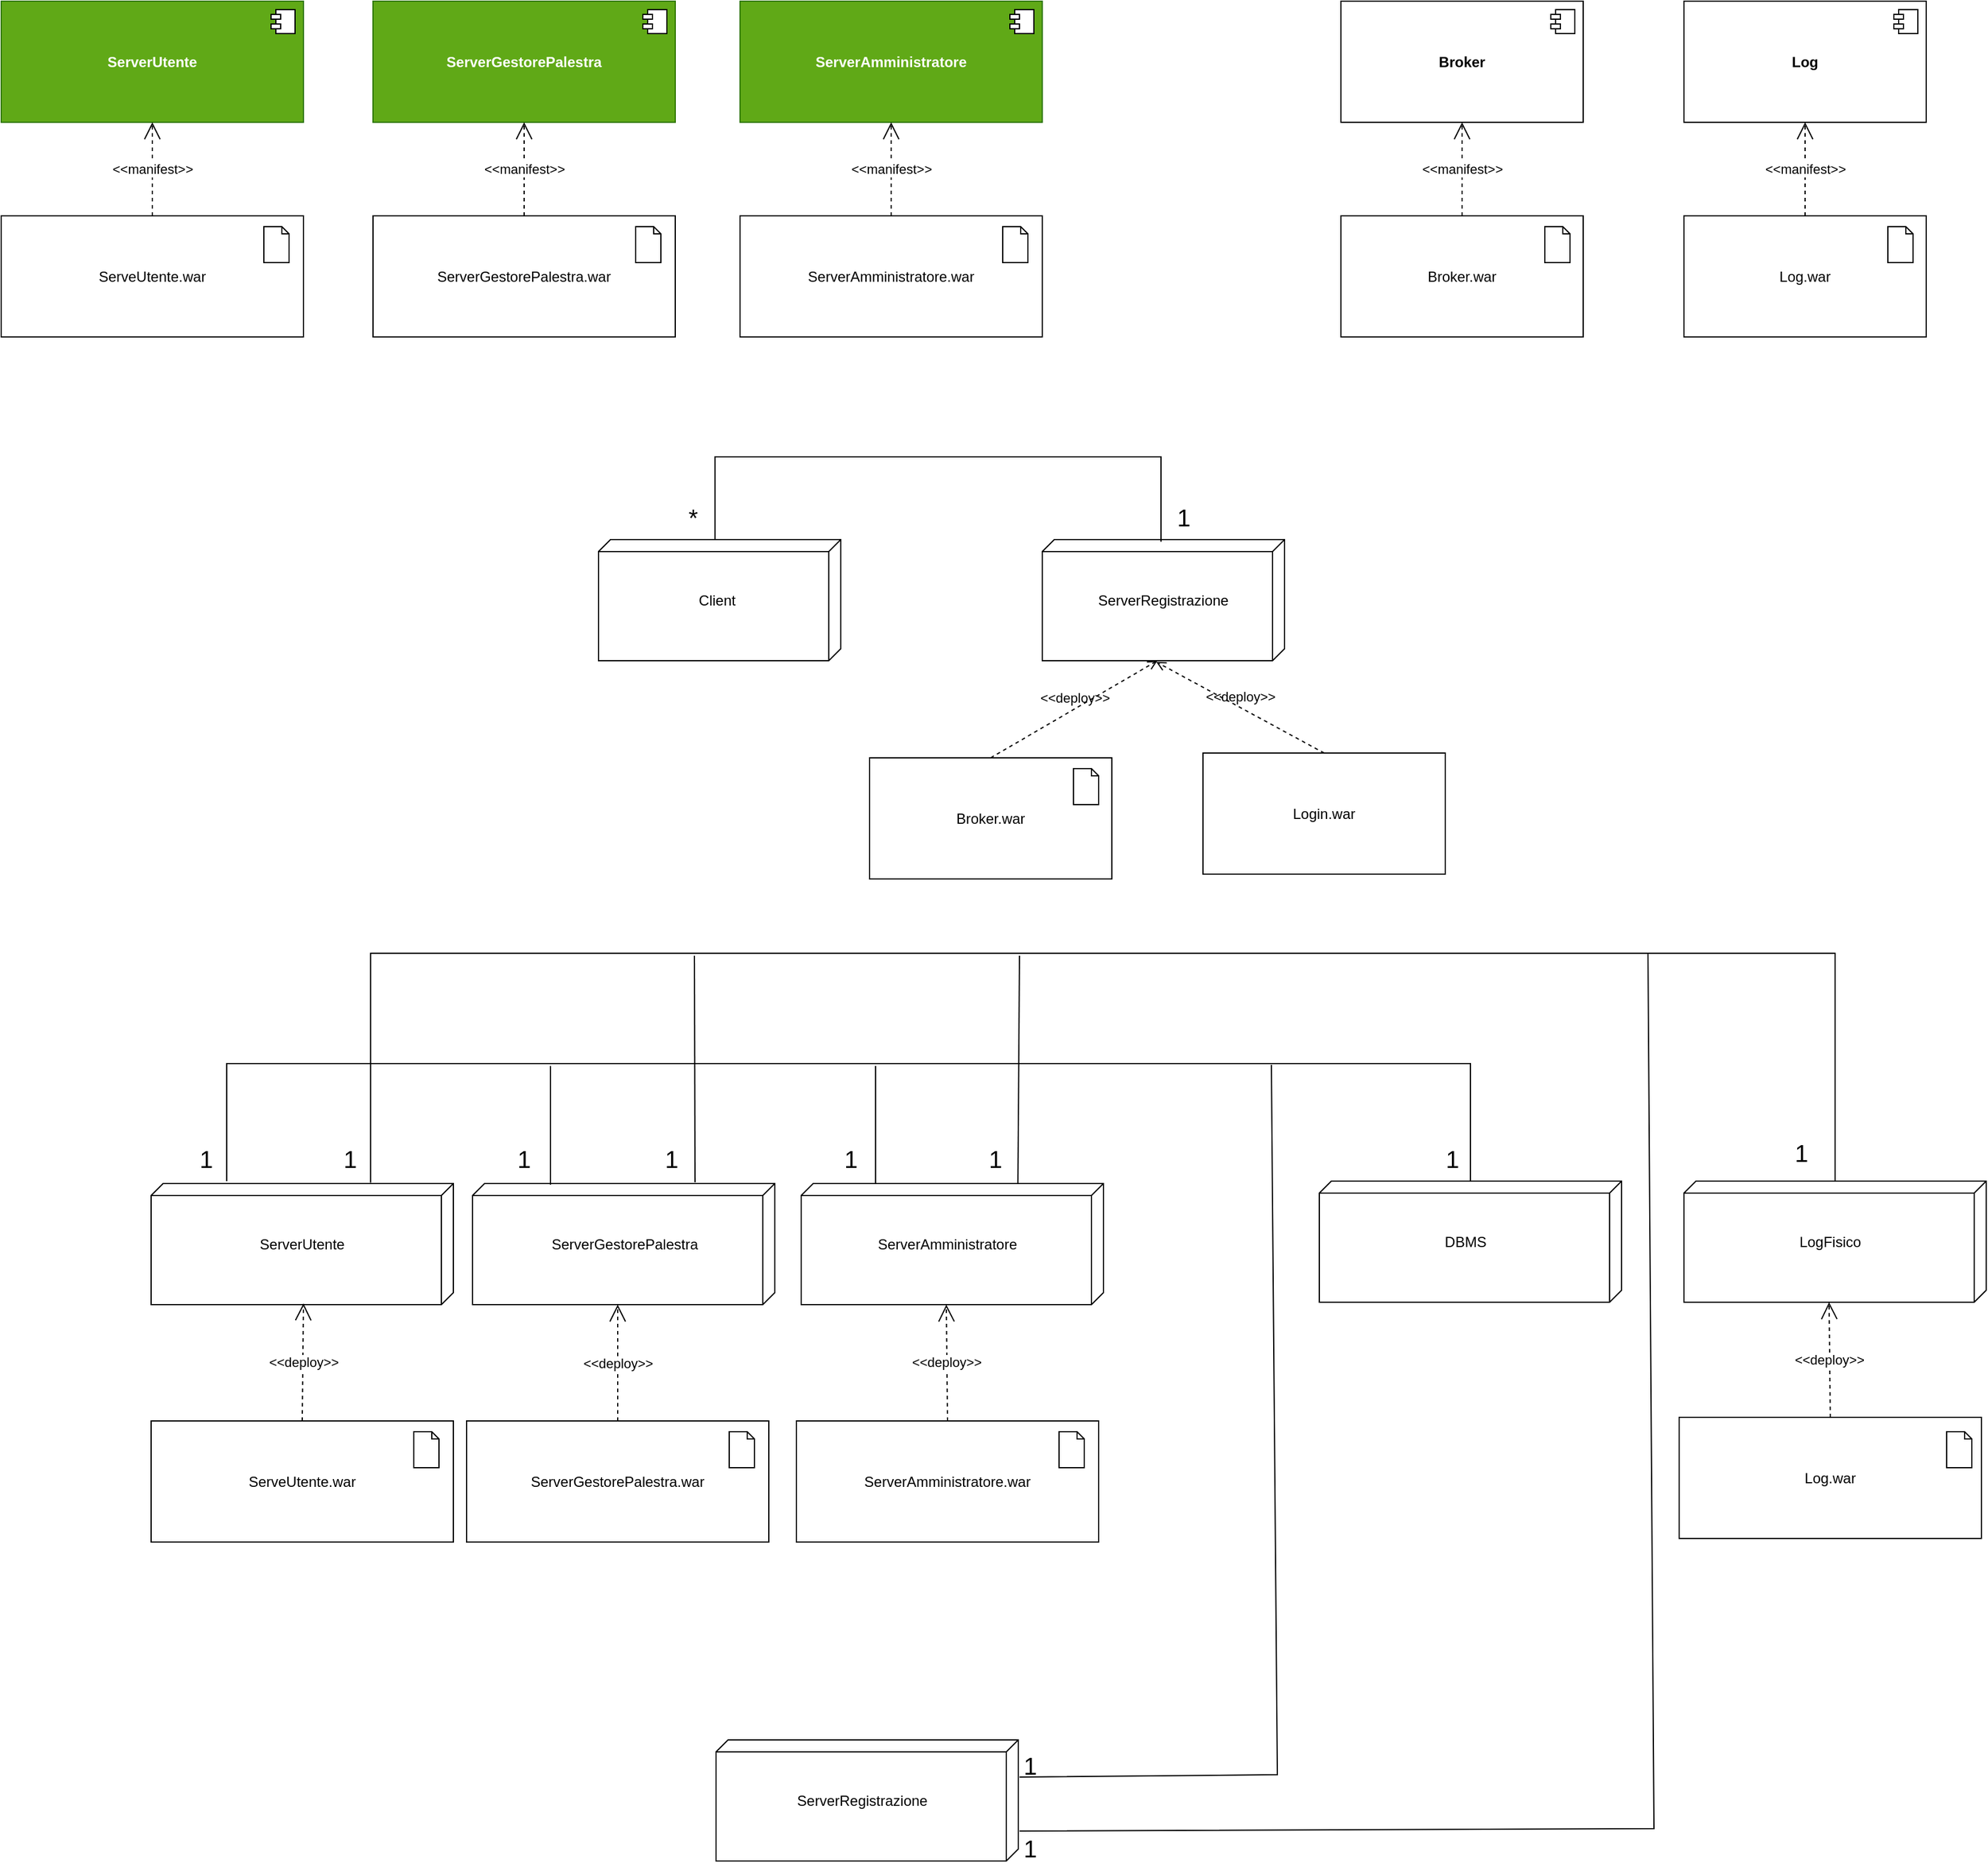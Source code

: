 <mxfile version="24.5.4" type="github">
  <diagram name="Page-1" id="bSAsCVvb1zE1cQpg0Sm6">
    <mxGraphModel dx="2158" dy="414" grid="0" gridSize="10" guides="1" tooltips="1" connect="1" arrows="1" fold="1" page="0" pageScale="1" pageWidth="850" pageHeight="1100" math="0" shadow="0">
      <root>
        <mxCell id="0" />
        <mxCell id="1" parent="0" />
        <mxCell id="1docVJ_t-b5_W6ylMiDt-13" value="&lt;b&gt;ServerGestorePalestra&lt;/b&gt;" style="html=1;dropTarget=0;whiteSpace=wrap;fillColor=#60a917;strokeColor=#2D7600;fontColor=#ffffff;" vertex="1" parent="1">
          <mxGeometry x="28" y="47" width="252" height="101" as="geometry" />
        </mxCell>
        <mxCell id="1docVJ_t-b5_W6ylMiDt-14" value="" style="shape=module;jettyWidth=8;jettyHeight=4;" vertex="1" parent="1docVJ_t-b5_W6ylMiDt-13">
          <mxGeometry x="1" width="20" height="20" relative="1" as="geometry">
            <mxPoint x="-27" y="7" as="offset" />
          </mxGeometry>
        </mxCell>
        <mxCell id="1docVJ_t-b5_W6ylMiDt-15" value="&amp;lt;&amp;lt;manifest&amp;gt;&amp;gt;" style="endArrow=open;endSize=12;dashed=1;html=1;rounded=0;entryX=0.5;entryY=1;entryDx=0;entryDy=0;exitX=0.5;exitY=0;exitDx=0;exitDy=0;" edge="1" source="1docVJ_t-b5_W6ylMiDt-16" target="1docVJ_t-b5_W6ylMiDt-13" parent="1">
          <mxGeometry width="160" relative="1" as="geometry">
            <mxPoint x="110" y="187" as="sourcePoint" />
            <mxPoint x="225" y="265" as="targetPoint" />
          </mxGeometry>
        </mxCell>
        <mxCell id="1docVJ_t-b5_W6ylMiDt-16" value="ServerGestorePalestra.war" style="html=1;dropTarget=0;whiteSpace=wrap;" vertex="1" parent="1">
          <mxGeometry x="28" y="226" width="252" height="101" as="geometry" />
        </mxCell>
        <mxCell id="1docVJ_t-b5_W6ylMiDt-17" value="" style="html=1;verticalLabelPosition=bottom;align=center;labelBackgroundColor=#ffffff;verticalAlign=top;strokeWidth=1;shadow=0;dashed=0;shape=mxgraph.ios7.icons.document;" vertex="1" parent="1">
          <mxGeometry x="247" y="235" width="21" height="30" as="geometry" />
        </mxCell>
        <mxCell id="1docVJ_t-b5_W6ylMiDt-18" value="&lt;b&gt;ServerUtente&lt;/b&gt;" style="html=1;dropTarget=0;whiteSpace=wrap;fillColor=#60a917;strokeColor=#2D7600;fontColor=#ffffff;" vertex="1" parent="1">
          <mxGeometry x="-282" y="47" width="252" height="101" as="geometry" />
        </mxCell>
        <mxCell id="1docVJ_t-b5_W6ylMiDt-19" value="" style="shape=module;jettyWidth=8;jettyHeight=4;" vertex="1" parent="1docVJ_t-b5_W6ylMiDt-18">
          <mxGeometry x="1" width="20" height="20" relative="1" as="geometry">
            <mxPoint x="-27" y="7" as="offset" />
          </mxGeometry>
        </mxCell>
        <mxCell id="1docVJ_t-b5_W6ylMiDt-20" value="&amp;lt;&amp;lt;manifest&amp;gt;&amp;gt;" style="endArrow=open;endSize=12;dashed=1;html=1;rounded=0;entryX=0.5;entryY=1;entryDx=0;entryDy=0;exitX=0.5;exitY=0;exitDx=0;exitDy=0;" edge="1" source="1docVJ_t-b5_W6ylMiDt-21" target="1docVJ_t-b5_W6ylMiDt-18" parent="1">
          <mxGeometry width="160" relative="1" as="geometry">
            <mxPoint x="-200" y="187" as="sourcePoint" />
            <mxPoint x="-85" y="265" as="targetPoint" />
          </mxGeometry>
        </mxCell>
        <mxCell id="1docVJ_t-b5_W6ylMiDt-21" value="ServeUtente.war" style="html=1;dropTarget=0;whiteSpace=wrap;" vertex="1" parent="1">
          <mxGeometry x="-282" y="226" width="252" height="101" as="geometry" />
        </mxCell>
        <mxCell id="1docVJ_t-b5_W6ylMiDt-22" value="" style="html=1;verticalLabelPosition=bottom;align=center;labelBackgroundColor=#ffffff;verticalAlign=top;strokeWidth=1;shadow=0;dashed=0;shape=mxgraph.ios7.icons.document;" vertex="1" parent="1">
          <mxGeometry x="-63" y="235" width="21" height="30" as="geometry" />
        </mxCell>
        <mxCell id="1docVJ_t-b5_W6ylMiDt-33" value="&lt;b&gt;ServerAmministratore&lt;/b&gt;" style="html=1;dropTarget=0;whiteSpace=wrap;fillColor=#60a917;strokeColor=#2D7600;fontColor=#ffffff;" vertex="1" parent="1">
          <mxGeometry x="334" y="47" width="252" height="101" as="geometry" />
        </mxCell>
        <mxCell id="1docVJ_t-b5_W6ylMiDt-34" value="" style="shape=module;jettyWidth=8;jettyHeight=4;" vertex="1" parent="1docVJ_t-b5_W6ylMiDt-33">
          <mxGeometry x="1" width="20" height="20" relative="1" as="geometry">
            <mxPoint x="-27" y="7" as="offset" />
          </mxGeometry>
        </mxCell>
        <mxCell id="1docVJ_t-b5_W6ylMiDt-35" value="&amp;lt;&amp;lt;manifest&amp;gt;&amp;gt;" style="endArrow=open;endSize=12;dashed=1;html=1;rounded=0;entryX=0.5;entryY=1;entryDx=0;entryDy=0;exitX=0.5;exitY=0;exitDx=0;exitDy=0;" edge="1" source="1docVJ_t-b5_W6ylMiDt-36" target="1docVJ_t-b5_W6ylMiDt-33" parent="1">
          <mxGeometry width="160" relative="1" as="geometry">
            <mxPoint x="416" y="187" as="sourcePoint" />
            <mxPoint x="531" y="265" as="targetPoint" />
          </mxGeometry>
        </mxCell>
        <mxCell id="1docVJ_t-b5_W6ylMiDt-36" value="ServerAmministratore.war" style="html=1;dropTarget=0;whiteSpace=wrap;" vertex="1" parent="1">
          <mxGeometry x="334" y="226" width="252" height="101" as="geometry" />
        </mxCell>
        <mxCell id="1docVJ_t-b5_W6ylMiDt-37" value="" style="html=1;verticalLabelPosition=bottom;align=center;labelBackgroundColor=#ffffff;verticalAlign=top;strokeWidth=1;shadow=0;dashed=0;shape=mxgraph.ios7.icons.document;" vertex="1" parent="1">
          <mxGeometry x="553" y="235" width="21" height="30" as="geometry" />
        </mxCell>
        <mxCell id="1docVJ_t-b5_W6ylMiDt-38" value="&lt;b&gt;Broker&lt;/b&gt;" style="html=1;dropTarget=0;whiteSpace=wrap;" vertex="1" parent="1">
          <mxGeometry x="835" y="47" width="202" height="101" as="geometry" />
        </mxCell>
        <mxCell id="1docVJ_t-b5_W6ylMiDt-39" value="" style="shape=module;jettyWidth=8;jettyHeight=4;" vertex="1" parent="1docVJ_t-b5_W6ylMiDt-38">
          <mxGeometry x="1" width="20" height="20" relative="1" as="geometry">
            <mxPoint x="-27" y="7" as="offset" />
          </mxGeometry>
        </mxCell>
        <mxCell id="1docVJ_t-b5_W6ylMiDt-40" value="&amp;lt;&amp;lt;manifest&amp;gt;&amp;gt;" style="endArrow=open;endSize=12;dashed=1;html=1;rounded=0;entryX=0.5;entryY=1;entryDx=0;entryDy=0;exitX=0.5;exitY=0;exitDx=0;exitDy=0;" edge="1" source="1docVJ_t-b5_W6ylMiDt-41" target="1docVJ_t-b5_W6ylMiDt-38" parent="1">
          <mxGeometry width="160" relative="1" as="geometry">
            <mxPoint x="917" y="187" as="sourcePoint" />
            <mxPoint x="1032" y="265" as="targetPoint" />
          </mxGeometry>
        </mxCell>
        <mxCell id="1docVJ_t-b5_W6ylMiDt-41" value="Broker.war" style="html=1;dropTarget=0;whiteSpace=wrap;" vertex="1" parent="1">
          <mxGeometry x="835" y="226" width="202" height="101" as="geometry" />
        </mxCell>
        <mxCell id="1docVJ_t-b5_W6ylMiDt-42" value="" style="html=1;verticalLabelPosition=bottom;align=center;labelBackgroundColor=#ffffff;verticalAlign=top;strokeWidth=1;shadow=0;dashed=0;shape=mxgraph.ios7.icons.document;" vertex="1" parent="1">
          <mxGeometry x="1005" y="235" width="21" height="30" as="geometry" />
        </mxCell>
        <mxCell id="1docVJ_t-b5_W6ylMiDt-43" value="&lt;b&gt;Log&lt;/b&gt;" style="html=1;dropTarget=0;whiteSpace=wrap;" vertex="1" parent="1">
          <mxGeometry x="1121" y="47" width="202" height="101" as="geometry" />
        </mxCell>
        <mxCell id="1docVJ_t-b5_W6ylMiDt-44" value="" style="shape=module;jettyWidth=8;jettyHeight=4;" vertex="1" parent="1docVJ_t-b5_W6ylMiDt-43">
          <mxGeometry x="1" width="20" height="20" relative="1" as="geometry">
            <mxPoint x="-27" y="7" as="offset" />
          </mxGeometry>
        </mxCell>
        <mxCell id="1docVJ_t-b5_W6ylMiDt-45" value="&amp;lt;&amp;lt;manifest&amp;gt;&amp;gt;" style="endArrow=open;endSize=12;dashed=1;html=1;rounded=0;entryX=0.5;entryY=1;entryDx=0;entryDy=0;exitX=0.5;exitY=0;exitDx=0;exitDy=0;" edge="1" source="1docVJ_t-b5_W6ylMiDt-46" target="1docVJ_t-b5_W6ylMiDt-43" parent="1">
          <mxGeometry width="160" relative="1" as="geometry">
            <mxPoint x="1203" y="187" as="sourcePoint" />
            <mxPoint x="1318" y="265" as="targetPoint" />
          </mxGeometry>
        </mxCell>
        <mxCell id="1docVJ_t-b5_W6ylMiDt-46" value="Log.war" style="html=1;dropTarget=0;whiteSpace=wrap;" vertex="1" parent="1">
          <mxGeometry x="1121" y="226" width="202" height="101" as="geometry" />
        </mxCell>
        <mxCell id="1docVJ_t-b5_W6ylMiDt-47" value="" style="html=1;verticalLabelPosition=bottom;align=center;labelBackgroundColor=#ffffff;verticalAlign=top;strokeWidth=1;shadow=0;dashed=0;shape=mxgraph.ios7.icons.document;" vertex="1" parent="1">
          <mxGeometry x="1291" y="235" width="21" height="30" as="geometry" />
        </mxCell>
        <mxCell id="1docVJ_t-b5_W6ylMiDt-48" value="&lt;div align=&quot;justify&quot;&gt;&lt;br&gt;&lt;/div&gt;" style="verticalAlign=top;align=left;spacingTop=8;spacingLeft=2;spacingRight=12;shape=cube;size=10;direction=south;fontStyle=4;html=1;whiteSpace=wrap;" vertex="1" parent="1">
          <mxGeometry x="216" y="496" width="202" height="101" as="geometry" />
        </mxCell>
        <mxCell id="1docVJ_t-b5_W6ylMiDt-50" value="Client" style="text;html=1;align=center;verticalAlign=middle;whiteSpace=wrap;rounded=0;" vertex="1" parent="1">
          <mxGeometry x="285" y="531.5" width="60" height="30" as="geometry" />
        </mxCell>
        <mxCell id="1docVJ_t-b5_W6ylMiDt-51" value="&lt;div align=&quot;justify&quot;&gt;&lt;br&gt;&lt;/div&gt;" style="verticalAlign=top;align=left;spacingTop=8;spacingLeft=2;spacingRight=12;shape=cube;size=10;direction=south;fontStyle=4;html=1;whiteSpace=wrap;" vertex="1" parent="1">
          <mxGeometry x="586" y="496" width="202" height="101" as="geometry" />
        </mxCell>
        <mxCell id="1docVJ_t-b5_W6ylMiDt-52" value="ServerRegistrazione" style="text;html=1;align=center;verticalAlign=middle;whiteSpace=wrap;rounded=0;" vertex="1" parent="1">
          <mxGeometry x="657" y="531.5" width="60" height="30" as="geometry" />
        </mxCell>
        <mxCell id="1docVJ_t-b5_W6ylMiDt-55" value="" style="endArrow=none;html=1;rounded=0;edgeStyle=elbowEdgeStyle;elbow=vertical;exitX=-0.002;exitY=0.519;exitDx=0;exitDy=0;exitPerimeter=0;entryX=0.017;entryY=0.51;entryDx=0;entryDy=0;entryPerimeter=0;" edge="1" parent="1" source="1docVJ_t-b5_W6ylMiDt-48" target="1docVJ_t-b5_W6ylMiDt-51">
          <mxGeometry width="50" height="50" relative="1" as="geometry">
            <mxPoint x="350" y="477" as="sourcePoint" />
            <mxPoint x="683" y="453" as="targetPoint" />
            <Array as="points">
              <mxPoint x="494" y="427" />
            </Array>
          </mxGeometry>
        </mxCell>
        <mxCell id="1docVJ_t-b5_W6ylMiDt-58" value="*" style="text;html=1;align=center;verticalAlign=middle;whiteSpace=wrap;rounded=0;fontSize=20;" vertex="1" parent="1">
          <mxGeometry x="265" y="462" width="60" height="30" as="geometry" />
        </mxCell>
        <mxCell id="1docVJ_t-b5_W6ylMiDt-59" value="1" style="text;html=1;align=center;verticalAlign=middle;whiteSpace=wrap;rounded=0;fontSize=20;" vertex="1" parent="1">
          <mxGeometry x="674" y="462" width="60" height="30" as="geometry" />
        </mxCell>
        <mxCell id="1docVJ_t-b5_W6ylMiDt-60" value="Broker.war" style="html=1;dropTarget=0;whiteSpace=wrap;" vertex="1" parent="1">
          <mxGeometry x="442" y="678" width="202" height="101" as="geometry" />
        </mxCell>
        <mxCell id="1docVJ_t-b5_W6ylMiDt-61" value="" style="html=1;verticalLabelPosition=bottom;align=center;labelBackgroundColor=#ffffff;verticalAlign=top;strokeWidth=1;shadow=0;dashed=0;shape=mxgraph.ios7.icons.document;" vertex="1" parent="1">
          <mxGeometry x="612" y="687" width="21" height="30" as="geometry" />
        </mxCell>
        <mxCell id="1docVJ_t-b5_W6ylMiDt-62" value="&amp;lt;&amp;lt;deploy&amp;gt;&amp;gt;" style="html=1;verticalAlign=bottom;labelBackgroundColor=none;endArrow=open;endFill=0;dashed=1;rounded=0;exitX=0.5;exitY=0;exitDx=0;exitDy=0;entryX=0;entryY=0;entryDx=101;entryDy=106;entryPerimeter=0;" edge="1" parent="1" source="1docVJ_t-b5_W6ylMiDt-60" target="1docVJ_t-b5_W6ylMiDt-51">
          <mxGeometry width="160" relative="1" as="geometry">
            <mxPoint x="527" y="646" as="sourcePoint" />
            <mxPoint x="687" y="646" as="targetPoint" />
          </mxGeometry>
        </mxCell>
        <mxCell id="1docVJ_t-b5_W6ylMiDt-63" value="&amp;lt;&amp;lt;deploy&amp;gt;&amp;gt;" style="html=1;verticalAlign=bottom;labelBackgroundColor=none;endArrow=open;endFill=0;dashed=1;rounded=0;exitX=0.5;exitY=0;exitDx=0;exitDy=0;" edge="1" parent="1" source="1docVJ_t-b5_W6ylMiDt-64">
          <mxGeometry width="160" relative="1" as="geometry">
            <mxPoint x="847" y="630" as="sourcePoint" />
            <mxPoint x="681" y="598" as="targetPoint" />
          </mxGeometry>
        </mxCell>
        <mxCell id="1docVJ_t-b5_W6ylMiDt-64" value="Login.war" style="html=1;dropTarget=0;whiteSpace=wrap;" vertex="1" parent="1">
          <mxGeometry x="720" y="674" width="202" height="101" as="geometry" />
        </mxCell>
        <mxCell id="1docVJ_t-b5_W6ylMiDt-65" value="&lt;div align=&quot;justify&quot;&gt;&lt;br&gt;&lt;/div&gt;" style="verticalAlign=top;align=left;spacingTop=8;spacingLeft=2;spacingRight=12;shape=cube;size=10;direction=south;fontStyle=4;html=1;whiteSpace=wrap;" vertex="1" parent="1">
          <mxGeometry x="-157" y="1033" width="252" height="101" as="geometry" />
        </mxCell>
        <mxCell id="1docVJ_t-b5_W6ylMiDt-66" value="ServerUtente" style="text;html=1;align=center;verticalAlign=middle;whiteSpace=wrap;rounded=0;" vertex="1" parent="1">
          <mxGeometry x="-61" y="1068.5" width="60" height="30" as="geometry" />
        </mxCell>
        <mxCell id="1docVJ_t-b5_W6ylMiDt-67" value="&lt;div align=&quot;justify&quot;&gt;&lt;br&gt;&lt;/div&gt;" style="verticalAlign=top;align=left;spacingTop=8;spacingLeft=2;spacingRight=12;shape=cube;size=10;direction=south;fontStyle=4;html=1;whiteSpace=wrap;" vertex="1" parent="1">
          <mxGeometry x="111" y="1033" width="252" height="101" as="geometry" />
        </mxCell>
        <mxCell id="1docVJ_t-b5_W6ylMiDt-68" value="ServerGestorePalestra" style="text;html=1;align=center;verticalAlign=middle;whiteSpace=wrap;rounded=0;" vertex="1" parent="1">
          <mxGeometry x="208" y="1068.5" width="60" height="30" as="geometry" />
        </mxCell>
        <mxCell id="1docVJ_t-b5_W6ylMiDt-72" value="&lt;div align=&quot;justify&quot;&gt;&lt;br&gt;&lt;/div&gt;" style="verticalAlign=top;align=left;spacingTop=8;spacingLeft=2;spacingRight=12;shape=cube;size=10;direction=south;fontStyle=4;html=1;whiteSpace=wrap;" vertex="1" parent="1">
          <mxGeometry x="385" y="1033" width="252" height="101" as="geometry" />
        </mxCell>
        <mxCell id="1docVJ_t-b5_W6ylMiDt-73" value="ServerAmministratore" style="text;html=1;align=center;verticalAlign=middle;whiteSpace=wrap;rounded=0;" vertex="1" parent="1">
          <mxGeometry x="477" y="1068.5" width="60" height="30" as="geometry" />
        </mxCell>
        <mxCell id="1docVJ_t-b5_W6ylMiDt-74" value="&amp;lt;&amp;lt;deploy&amp;gt;&amp;gt;" style="endArrow=open;endSize=12;dashed=1;html=1;rounded=0;entryX=0;entryY=0;entryDx=101;entryDy=131;exitX=0.5;exitY=0;exitDx=0;exitDy=0;entryPerimeter=0;" edge="1" source="1docVJ_t-b5_W6ylMiDt-75" parent="1" target="1docVJ_t-b5_W6ylMiDt-67">
          <mxGeometry width="160" relative="1" as="geometry">
            <mxPoint x="370" y="1224" as="sourcePoint" />
            <mxPoint x="414" y="1185" as="targetPoint" />
          </mxGeometry>
        </mxCell>
        <mxCell id="1docVJ_t-b5_W6ylMiDt-75" value="ServerGestorePalestra.war" style="html=1;dropTarget=0;whiteSpace=wrap;" vertex="1" parent="1">
          <mxGeometry x="106" y="1231" width="252" height="101" as="geometry" />
        </mxCell>
        <mxCell id="1docVJ_t-b5_W6ylMiDt-76" value="" style="html=1;verticalLabelPosition=bottom;align=center;labelBackgroundColor=#ffffff;verticalAlign=top;strokeWidth=1;shadow=0;dashed=0;shape=mxgraph.ios7.icons.document;" vertex="1" parent="1">
          <mxGeometry x="325" y="1240" width="21" height="30" as="geometry" />
        </mxCell>
        <mxCell id="1docVJ_t-b5_W6ylMiDt-77" value="&amp;lt;&amp;lt;deploy&amp;gt;&amp;gt;" style="endArrow=open;endSize=12;dashed=1;html=1;rounded=0;entryX=0.99;entryY=0.496;entryDx=0;entryDy=0;exitX=0.5;exitY=0;exitDx=0;exitDy=0;entryPerimeter=0;" edge="1" source="1docVJ_t-b5_W6ylMiDt-78" parent="1" target="1docVJ_t-b5_W6ylMiDt-65">
          <mxGeometry width="160" relative="1" as="geometry">
            <mxPoint x="60" y="1224" as="sourcePoint" />
            <mxPoint x="104" y="1185" as="targetPoint" />
          </mxGeometry>
        </mxCell>
        <mxCell id="1docVJ_t-b5_W6ylMiDt-78" value="ServeUtente.war" style="html=1;dropTarget=0;whiteSpace=wrap;" vertex="1" parent="1">
          <mxGeometry x="-157" y="1231" width="252" height="101" as="geometry" />
        </mxCell>
        <mxCell id="1docVJ_t-b5_W6ylMiDt-79" value="" style="html=1;verticalLabelPosition=bottom;align=center;labelBackgroundColor=#ffffff;verticalAlign=top;strokeWidth=1;shadow=0;dashed=0;shape=mxgraph.ios7.icons.document;" vertex="1" parent="1">
          <mxGeometry x="62" y="1240" width="21" height="30" as="geometry" />
        </mxCell>
        <mxCell id="1docVJ_t-b5_W6ylMiDt-80" value="&amp;lt;&amp;lt;deploy&amp;gt;&amp;gt;" style="endArrow=open;endSize=12;dashed=1;html=1;rounded=0;entryX=0;entryY=0;entryDx=101;entryDy=131;exitX=0.5;exitY=0;exitDx=0;exitDy=0;entryPerimeter=0;" edge="1" source="1docVJ_t-b5_W6ylMiDt-81" parent="1" target="1docVJ_t-b5_W6ylMiDt-72">
          <mxGeometry x="0.01" width="160" relative="1" as="geometry">
            <mxPoint x="510" y="1190" as="sourcePoint" />
            <mxPoint x="554" y="1151" as="targetPoint" />
            <mxPoint as="offset" />
          </mxGeometry>
        </mxCell>
        <mxCell id="1docVJ_t-b5_W6ylMiDt-81" value="ServerAmministratore.war" style="html=1;dropTarget=0;whiteSpace=wrap;" vertex="1" parent="1">
          <mxGeometry x="381" y="1231" width="252" height="101" as="geometry" />
        </mxCell>
        <mxCell id="1docVJ_t-b5_W6ylMiDt-82" value="" style="html=1;verticalLabelPosition=bottom;align=center;labelBackgroundColor=#ffffff;verticalAlign=top;strokeWidth=1;shadow=0;dashed=0;shape=mxgraph.ios7.icons.document;" vertex="1" parent="1">
          <mxGeometry x="600" y="1240" width="21" height="30" as="geometry" />
        </mxCell>
        <mxCell id="1docVJ_t-b5_W6ylMiDt-85" value="&lt;div align=&quot;justify&quot;&gt;&lt;br&gt;&lt;/div&gt;" style="verticalAlign=top;align=left;spacingTop=8;spacingLeft=2;spacingRight=12;shape=cube;size=10;direction=south;fontStyle=4;html=1;whiteSpace=wrap;" vertex="1" parent="1">
          <mxGeometry x="817" y="1031" width="252" height="101" as="geometry" />
        </mxCell>
        <mxCell id="1docVJ_t-b5_W6ylMiDt-86" value="DBMS" style="text;html=1;align=center;verticalAlign=middle;whiteSpace=wrap;rounded=0;" vertex="1" parent="1">
          <mxGeometry x="909" y="1066.5" width="60" height="30" as="geometry" />
        </mxCell>
        <mxCell id="1docVJ_t-b5_W6ylMiDt-87" value="&lt;div align=&quot;justify&quot;&gt;&lt;br&gt;&lt;/div&gt;" style="verticalAlign=top;align=left;spacingTop=8;spacingLeft=2;spacingRight=12;shape=cube;size=10;direction=south;fontStyle=4;html=1;whiteSpace=wrap;" vertex="1" parent="1">
          <mxGeometry x="1121" y="1031" width="252" height="101" as="geometry" />
        </mxCell>
        <mxCell id="1docVJ_t-b5_W6ylMiDt-88" value="LogFisico" style="text;html=1;align=center;verticalAlign=middle;whiteSpace=wrap;rounded=0;" vertex="1" parent="1">
          <mxGeometry x="1213" y="1066.5" width="60" height="30" as="geometry" />
        </mxCell>
        <mxCell id="1docVJ_t-b5_W6ylMiDt-89" value="&amp;lt;&amp;lt;deploy&amp;gt;&amp;gt;" style="endArrow=open;endSize=12;dashed=1;html=1;rounded=0;entryX=0;entryY=0;entryDx=101;entryDy=131;exitX=0.5;exitY=0;exitDx=0;exitDy=0;entryPerimeter=0;" edge="1" source="1docVJ_t-b5_W6ylMiDt-90" parent="1" target="1docVJ_t-b5_W6ylMiDt-87">
          <mxGeometry x="0.01" width="160" relative="1" as="geometry">
            <mxPoint x="1250" y="1190" as="sourcePoint" />
            <mxPoint x="1246" y="1134" as="targetPoint" />
            <mxPoint as="offset" />
          </mxGeometry>
        </mxCell>
        <mxCell id="1docVJ_t-b5_W6ylMiDt-90" value="Log.war" style="html=1;dropTarget=0;whiteSpace=wrap;" vertex="1" parent="1">
          <mxGeometry x="1117" y="1228" width="252" height="101" as="geometry" />
        </mxCell>
        <mxCell id="1docVJ_t-b5_W6ylMiDt-91" value="" style="html=1;verticalLabelPosition=bottom;align=center;labelBackgroundColor=#ffffff;verticalAlign=top;strokeWidth=1;shadow=0;dashed=0;shape=mxgraph.ios7.icons.document;" vertex="1" parent="1">
          <mxGeometry x="1340" y="1240" width="21" height="30" as="geometry" />
        </mxCell>
        <mxCell id="1docVJ_t-b5_W6ylMiDt-92" value="" style="endArrow=none;html=1;rounded=0;edgeStyle=elbowEdgeStyle;elbow=vertical;exitX=-0.008;exitY=0.274;exitDx=0;exitDy=0;exitPerimeter=0;" edge="1" parent="1" source="1docVJ_t-b5_W6ylMiDt-65" target="1docVJ_t-b5_W6ylMiDt-87">
          <mxGeometry width="50" height="50" relative="1" as="geometry">
            <mxPoint x="42" y="971" as="sourcePoint" />
            <mxPoint x="1103" y="822" as="targetPoint" />
            <Array as="points">
              <mxPoint x="539" y="841" />
            </Array>
          </mxGeometry>
        </mxCell>
        <mxCell id="1docVJ_t-b5_W6ylMiDt-95" value="" style="endArrow=none;html=1;rounded=0;exitX=-0.01;exitY=0.264;exitDx=0;exitDy=0;exitPerimeter=0;" edge="1" parent="1" source="1docVJ_t-b5_W6ylMiDt-67">
          <mxGeometry width="50" height="50" relative="1" as="geometry">
            <mxPoint x="280" y="978" as="sourcePoint" />
            <mxPoint x="296" y="843" as="targetPoint" />
          </mxGeometry>
        </mxCell>
        <mxCell id="1docVJ_t-b5_W6ylMiDt-96" value="" style="endArrow=none;html=1;rounded=0;exitX=-0.004;exitY=0.283;exitDx=0;exitDy=0;exitPerimeter=0;" edge="1" parent="1" source="1docVJ_t-b5_W6ylMiDt-72">
          <mxGeometry width="50" height="50" relative="1" as="geometry">
            <mxPoint x="569" y="1027" as="sourcePoint" />
            <mxPoint x="567" y="843" as="targetPoint" />
          </mxGeometry>
        </mxCell>
        <mxCell id="1docVJ_t-b5_W6ylMiDt-97" value="1" style="text;html=1;align=center;verticalAlign=middle;whiteSpace=wrap;rounded=0;fontSize=20;" vertex="1" parent="1">
          <mxGeometry x="-21" y="997" width="60" height="30" as="geometry" />
        </mxCell>
        <mxCell id="1docVJ_t-b5_W6ylMiDt-98" value="1" style="text;html=1;align=center;verticalAlign=middle;whiteSpace=wrap;rounded=0;fontSize=20;" vertex="1" parent="1">
          <mxGeometry x="247" y="997" width="60" height="30" as="geometry" />
        </mxCell>
        <mxCell id="1docVJ_t-b5_W6ylMiDt-100" value="1" style="text;html=1;align=center;verticalAlign=middle;whiteSpace=wrap;rounded=0;fontSize=20;" vertex="1" parent="1">
          <mxGeometry x="517" y="997" width="60" height="30" as="geometry" />
        </mxCell>
        <mxCell id="1docVJ_t-b5_W6ylMiDt-101" value="1" style="text;html=1;align=center;verticalAlign=middle;whiteSpace=wrap;rounded=0;fontSize=20;" vertex="1" parent="1">
          <mxGeometry x="1193" y="992" width="52" height="30" as="geometry" />
        </mxCell>
        <mxCell id="1docVJ_t-b5_W6ylMiDt-102" value="&lt;div align=&quot;justify&quot;&gt;&lt;br&gt;&lt;/div&gt;" style="verticalAlign=top;align=left;spacingTop=8;spacingLeft=2;spacingRight=12;shape=cube;size=10;direction=south;fontStyle=4;html=1;whiteSpace=wrap;" vertex="1" parent="1">
          <mxGeometry x="314" y="1497" width="252" height="101" as="geometry" />
        </mxCell>
        <mxCell id="1docVJ_t-b5_W6ylMiDt-103" value="ServerRegistrazione" style="text;html=1;align=center;verticalAlign=middle;whiteSpace=wrap;rounded=0;" vertex="1" parent="1">
          <mxGeometry x="406" y="1532.5" width="60" height="30" as="geometry" />
        </mxCell>
        <mxCell id="1docVJ_t-b5_W6ylMiDt-104" value="" style="endArrow=none;html=1;rounded=0;" edge="1" parent="1">
          <mxGeometry width="50" height="50" relative="1" as="geometry">
            <mxPoint x="567" y="1573" as="sourcePoint" />
            <mxPoint x="1091" y="841" as="targetPoint" />
            <Array as="points">
              <mxPoint x="1096" y="1571" />
            </Array>
          </mxGeometry>
        </mxCell>
        <mxCell id="1docVJ_t-b5_W6ylMiDt-105" value="1" style="text;html=1;align=center;verticalAlign=middle;whiteSpace=wrap;rounded=0;fontSize=20;" vertex="1" parent="1">
          <mxGeometry x="546" y="1502.5" width="60" height="30" as="geometry" />
        </mxCell>
        <mxCell id="1docVJ_t-b5_W6ylMiDt-106" value="" style="endArrow=none;html=1;rounded=0;edgeStyle=elbowEdgeStyle;elbow=vertical;" edge="1" parent="1" target="1docVJ_t-b5_W6ylMiDt-85">
          <mxGeometry width="50" height="50" relative="1" as="geometry">
            <mxPoint x="-94" y="1031" as="sourcePoint" />
            <mxPoint x="1127" y="1123" as="targetPoint" />
            <Array as="points">
              <mxPoint x="419" y="933" />
            </Array>
          </mxGeometry>
        </mxCell>
        <mxCell id="1docVJ_t-b5_W6ylMiDt-107" value="" style="endArrow=none;html=1;rounded=0;" edge="1" parent="1">
          <mxGeometry width="50" height="50" relative="1" as="geometry">
            <mxPoint x="176" y="1034" as="sourcePoint" />
            <mxPoint x="176" y="935" as="targetPoint" />
          </mxGeometry>
        </mxCell>
        <mxCell id="1docVJ_t-b5_W6ylMiDt-108" value="" style="endArrow=none;html=1;rounded=0;" edge="1" parent="1">
          <mxGeometry width="50" height="50" relative="1" as="geometry">
            <mxPoint x="447" y="1033" as="sourcePoint" />
            <mxPoint x="447" y="935" as="targetPoint" />
          </mxGeometry>
        </mxCell>
        <mxCell id="1docVJ_t-b5_W6ylMiDt-109" value="1" style="text;html=1;align=center;verticalAlign=middle;whiteSpace=wrap;rounded=0;fontSize=20;" vertex="1" parent="1">
          <mxGeometry x="-141" y="997" width="60" height="30" as="geometry" />
        </mxCell>
        <mxCell id="1docVJ_t-b5_W6ylMiDt-111" value="1" style="text;html=1;align=center;verticalAlign=middle;whiteSpace=wrap;rounded=0;fontSize=20;" vertex="1" parent="1">
          <mxGeometry x="124" y="997" width="60" height="30" as="geometry" />
        </mxCell>
        <mxCell id="1docVJ_t-b5_W6ylMiDt-112" value="1" style="text;html=1;align=center;verticalAlign=middle;whiteSpace=wrap;rounded=0;fontSize=20;" vertex="1" parent="1">
          <mxGeometry x="398" y="997" width="57" height="30" as="geometry" />
        </mxCell>
        <mxCell id="1docVJ_t-b5_W6ylMiDt-115" value="1" style="text;html=1;align=center;verticalAlign=middle;whiteSpace=wrap;rounded=0;fontSize=20;" vertex="1" parent="1">
          <mxGeometry x="898" y="997" width="60" height="30" as="geometry" />
        </mxCell>
        <mxCell id="1docVJ_t-b5_W6ylMiDt-116" value="" style="endArrow=none;html=1;rounded=0;" edge="1" parent="1">
          <mxGeometry width="50" height="50" relative="1" as="geometry">
            <mxPoint x="567" y="1528" as="sourcePoint" />
            <mxPoint x="777" y="934" as="targetPoint" />
            <Array as="points">
              <mxPoint x="782" y="1526" />
            </Array>
          </mxGeometry>
        </mxCell>
        <mxCell id="1docVJ_t-b5_W6ylMiDt-117" value="1" style="text;html=1;align=center;verticalAlign=middle;whiteSpace=wrap;rounded=0;fontSize=20;" vertex="1" parent="1">
          <mxGeometry x="546" y="1572" width="60" height="30" as="geometry" />
        </mxCell>
      </root>
    </mxGraphModel>
  </diagram>
</mxfile>
